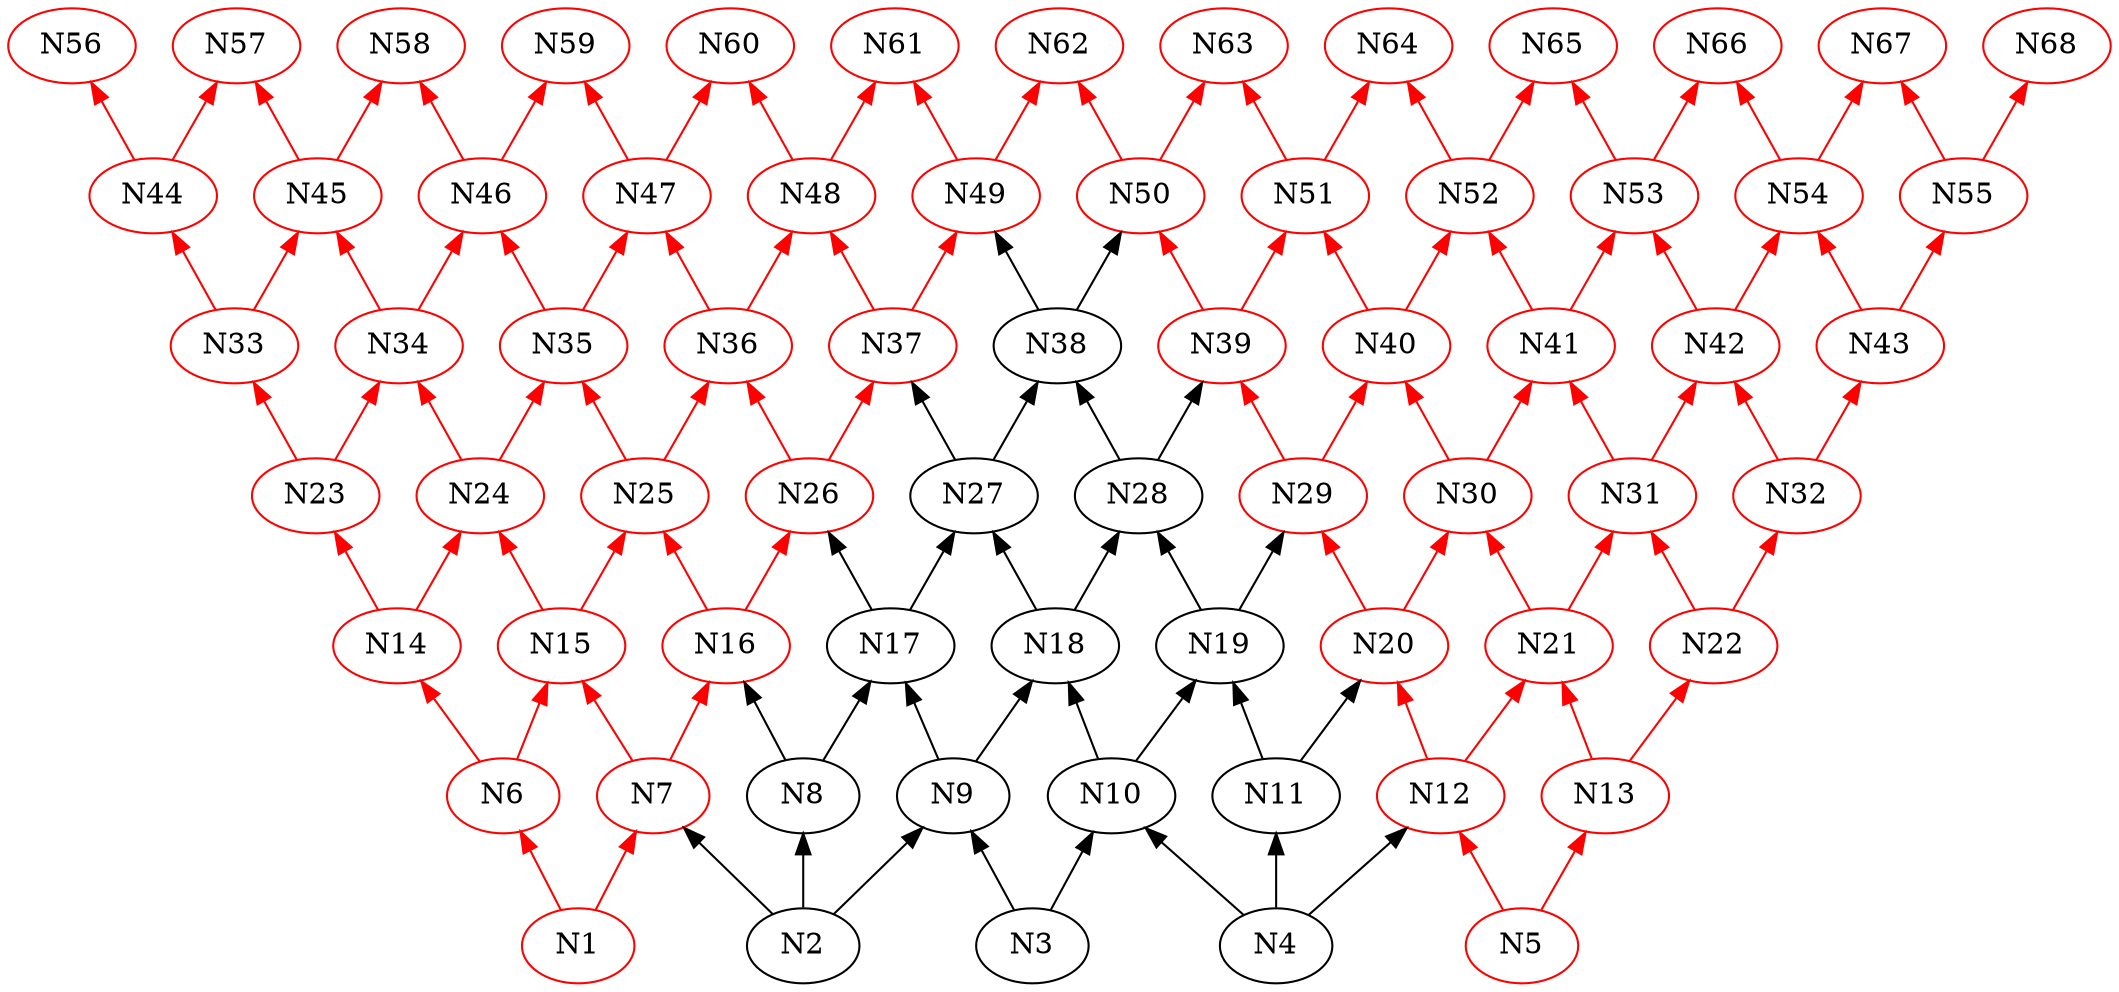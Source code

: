 digraph G{
        rankdir=BT;
        0->1 [color=red]
        0->2 [color=red]

        1->3 [color=red]
        1->4 [color=red]
        2->4 [color=red]
        2->5 [color=red]
        3->6 [color=red]
        3->7 [color=red]
        4->7 [color=red]
        4->8 [color=red]
        5->8 [color=red]
        5->9 [color=red]

        10->2 [color=black]
        10->12 [color=black]
        10->20 [color=black]
        20->14 [color=black]
        20->5 [color=black]

        11->12 [color=black]
        11->13 [color=black]
        12->14 [color=black]
        12->15 [color=black]
        13->15 [color=black]
        13->16 [color=black]
        14->9 [color=black]
        14->17 [color=black]
        15->17 [color=black]
        15->18 [color=black]
        16->18 [color=black]
        16->19 [color=black]

        30->13 [color=black]
        30->23 [color=black]
        30->31 [color=black]
        31->16 [color=black]
        31->26 [color=black]

        21->22 [color=red]
        21->23 [color=red]
        22->24 [color=red]
        22->25 [color=red]
        23->25 [color=red]
        23->26 [color=red]
        26->19 [color=red]
        26->27 [color=red]
        25->27 [color=red]
        25->28 [color=red]
        24->28 [color=red]
        24->29 [color=red]
  
        6->32 [color=red]
        6->33 [color=red]
        7->33 [color=red]
        7->34 [color=red]
        8->34 [color=red]
        8->35 [color=red]
        9->35 [color=red]
        9->36 [color=red]
        17->36 [color=black]
        17->37 [color=black]
        18->37 [color=black]
        18->38 [color=black]
        19->38 [color=red]
        19->39 [color=red]
        27->39 [color=red]
        27->40 [color=red]
        28->40 [color=red]
        28->41 [color=red]
        29->41 [color=red]
        29->42 [color=red]

        32->43 [color=red]
        32->44 [color=red]
        33->44 [color=red]
        33->45 [color=red]

        34->45 [color=red]
        34->46 [color=red]
        35->46 [color=red]
        35->47 [color=red]

        36->47 [color=red]
        36->48 [color=red]
        37->48 [color=black]
        37->49 [color=black]


        38->49 [color=red]
        38->50 [color=red]
        39->50 [color=red]
        39->51 [color=red]

        40->51 [color=red]
        40->52 [color=red]
        41->52 [color=red]
        41->53 [color=red]
        42->53 [color=red]
        42->54 [color=red]

        43->55 [color=red]
        43->56 [color=red]
        44->56 [color=red]
        44->57 [color=red]
        45->57 [color=red]
        45->58 [color=red]

        46->58 [color=red]
        46->59 [color=red]
        47->59 [color=red]
        47->60 [color=red]
        48->60 [color=red]
        48->61 [color=red]

        49->61 [color=red]
        49->62 [color=red]
        50->62 [color=red]
        50->63 [color=red]
        51->63 [color=red]
        51->64 [color=red]

        52->64 [color=red]
        52->65 [color=red]
        53->65 [color=red]
        53->66 [color=red]
        54->66 [color=red]
        54->67 [color=red]

        0 [label="N1", color=red]
        1 [label="N6", color=red]
        2 [label="N7",color=red]
        3 [label="N14",color=red]
        4 [label="N15",color=red]
        5 [label="N16",color=red]
        6 [label="N23",color=red]
        7 [label="N24",color=red]
        8 [label="N25",color=red]
        9 [label="N26",color=red]
        10 [label = "N2", color=black]
        11 [label = "N3", color=black]
        12 [label = "N9", color=black]
        13 [label = "N10", color=black]
        14 [label = "N17", color=black]
        15 [label = "N18", color=black]
        16 [label = "N19", color=black]
        17 [label = "N27", color=black]
        18 [label = "N28", color=black]
        19 [label = "N29", color=red]
        20 [label = "N8", color=black]
        21 [label = "N5", color=red]
        22 [label = "N13", color=red]
        23 [label = "N12", color=red]
        24 [label = "N22", color=red]
        25 [label = "N21", color=red]
        26 [label = "N20", color=red]
        27 [label = "N30", color=red]
        28 [label = "N31", color=red]
        29 [label = "N32", color=red]
        30 [label = "N4", color=black]
        31 [label = "N11", color=black]

        32 [label = "N33", color=red]
        33 [label = "N34", color=red]
        34 [label = "N35", color=red]
        35 [label = "N36", color=red]
        36 [label = "N37", color=red]
        37 [label = "N38", color=black]
        38 [label = "N39", color=red]
        39 [label = "N40", color=red]
        40 [label = "N41", color=red]
        41 [label = "N42", color=red]
        42 [label = "N43", color=red]

        43 [label = "N44", color=red]
        44 [label = "N45", color=red]
        45 [label = "N46", color=red]
        46 [label = "N47", color=red]
        47 [label = "N48", color=red]
        48 [label = "N49", color=red]
        49 [label = "N50", color=red]
        50 [label = "N51", color=red]
        51 [label = "N52", color=red]
        52 [label = "N53", color=red]
        53 [label = "N54", color=red]
        54 [label = "N55", color=red]

        55 [label = "N56", color=red]
        56 [label = "N57", color=red]
        57 [label = "N58", color=red]
        58 [label = "N59", color=red]
        59 [label = "N60", color=red]
        60 [label = "N61", color=red]
        61 [label = "N62", color=red]
        62 [label = "N63", color=red]
        63 [label = "N64", color=red]
        64 [label = "N65", color=red]
        65 [label = "N66", color=red]
        66 [label = "N67", color=red]
        67 [label = "N68", color=red]


}